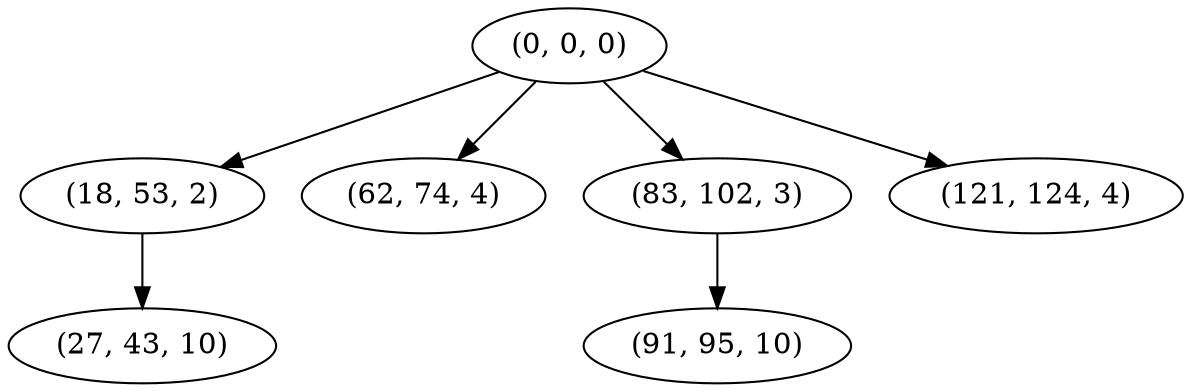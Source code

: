 digraph tree {
    "(0, 0, 0)";
    "(18, 53, 2)";
    "(27, 43, 10)";
    "(62, 74, 4)";
    "(83, 102, 3)";
    "(91, 95, 10)";
    "(121, 124, 4)";
    "(0, 0, 0)" -> "(18, 53, 2)";
    "(0, 0, 0)" -> "(62, 74, 4)";
    "(0, 0, 0)" -> "(83, 102, 3)";
    "(0, 0, 0)" -> "(121, 124, 4)";
    "(18, 53, 2)" -> "(27, 43, 10)";
    "(83, 102, 3)" -> "(91, 95, 10)";
}
